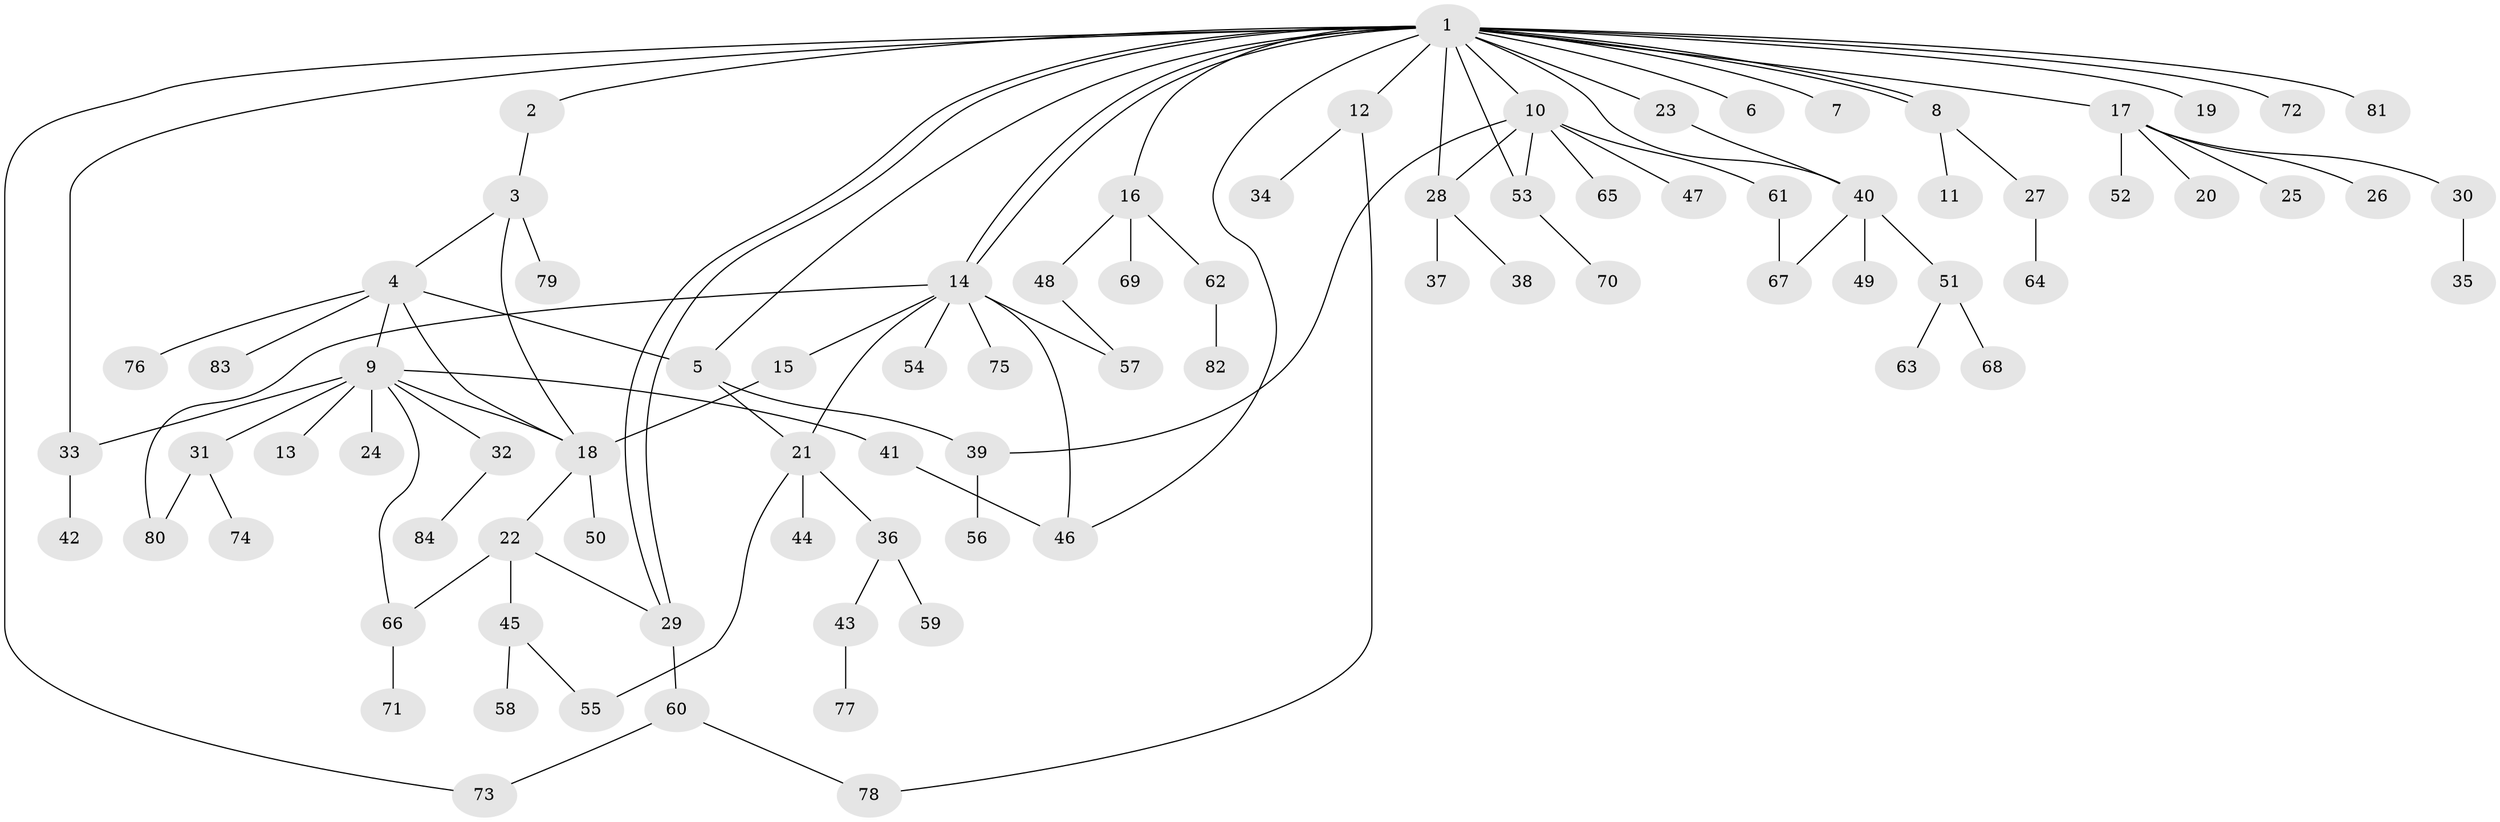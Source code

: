 // coarse degree distribution, {23: 0.01694915254237288, 2: 0.1864406779661017, 7: 0.03389830508474576, 1: 0.4745762711864407, 3: 0.13559322033898305, 8: 0.03389830508474576, 6: 0.01694915254237288, 4: 0.05084745762711865, 5: 0.05084745762711865}
// Generated by graph-tools (version 1.1) at 2025/41/03/06/25 10:41:49]
// undirected, 84 vertices, 106 edges
graph export_dot {
graph [start="1"]
  node [color=gray90,style=filled];
  1;
  2;
  3;
  4;
  5;
  6;
  7;
  8;
  9;
  10;
  11;
  12;
  13;
  14;
  15;
  16;
  17;
  18;
  19;
  20;
  21;
  22;
  23;
  24;
  25;
  26;
  27;
  28;
  29;
  30;
  31;
  32;
  33;
  34;
  35;
  36;
  37;
  38;
  39;
  40;
  41;
  42;
  43;
  44;
  45;
  46;
  47;
  48;
  49;
  50;
  51;
  52;
  53;
  54;
  55;
  56;
  57;
  58;
  59;
  60;
  61;
  62;
  63;
  64;
  65;
  66;
  67;
  68;
  69;
  70;
  71;
  72;
  73;
  74;
  75;
  76;
  77;
  78;
  79;
  80;
  81;
  82;
  83;
  84;
  1 -- 2;
  1 -- 5;
  1 -- 6;
  1 -- 7;
  1 -- 8;
  1 -- 8;
  1 -- 10;
  1 -- 12;
  1 -- 14;
  1 -- 14;
  1 -- 16;
  1 -- 17;
  1 -- 19;
  1 -- 23;
  1 -- 28;
  1 -- 29;
  1 -- 29;
  1 -- 33;
  1 -- 40;
  1 -- 46;
  1 -- 53;
  1 -- 72;
  1 -- 73;
  1 -- 81;
  2 -- 3;
  3 -- 4;
  3 -- 18;
  3 -- 79;
  4 -- 5;
  4 -- 9;
  4 -- 18;
  4 -- 76;
  4 -- 83;
  5 -- 21;
  5 -- 39;
  8 -- 11;
  8 -- 27;
  9 -- 13;
  9 -- 18;
  9 -- 24;
  9 -- 31;
  9 -- 32;
  9 -- 33;
  9 -- 41;
  9 -- 66;
  10 -- 28;
  10 -- 39;
  10 -- 47;
  10 -- 53;
  10 -- 61;
  10 -- 65;
  12 -- 34;
  12 -- 78;
  14 -- 15;
  14 -- 21;
  14 -- 46;
  14 -- 54;
  14 -- 57;
  14 -- 75;
  14 -- 80;
  15 -- 18;
  16 -- 48;
  16 -- 62;
  16 -- 69;
  17 -- 20;
  17 -- 25;
  17 -- 26;
  17 -- 30;
  17 -- 52;
  18 -- 22;
  18 -- 50;
  21 -- 36;
  21 -- 44;
  21 -- 55;
  22 -- 29;
  22 -- 45;
  22 -- 66;
  23 -- 40;
  27 -- 64;
  28 -- 37;
  28 -- 38;
  29 -- 60;
  30 -- 35;
  31 -- 74;
  31 -- 80;
  32 -- 84;
  33 -- 42;
  36 -- 43;
  36 -- 59;
  39 -- 56;
  40 -- 49;
  40 -- 51;
  40 -- 67;
  41 -- 46;
  43 -- 77;
  45 -- 55;
  45 -- 58;
  48 -- 57;
  51 -- 63;
  51 -- 68;
  53 -- 70;
  60 -- 73;
  60 -- 78;
  61 -- 67;
  62 -- 82;
  66 -- 71;
}
